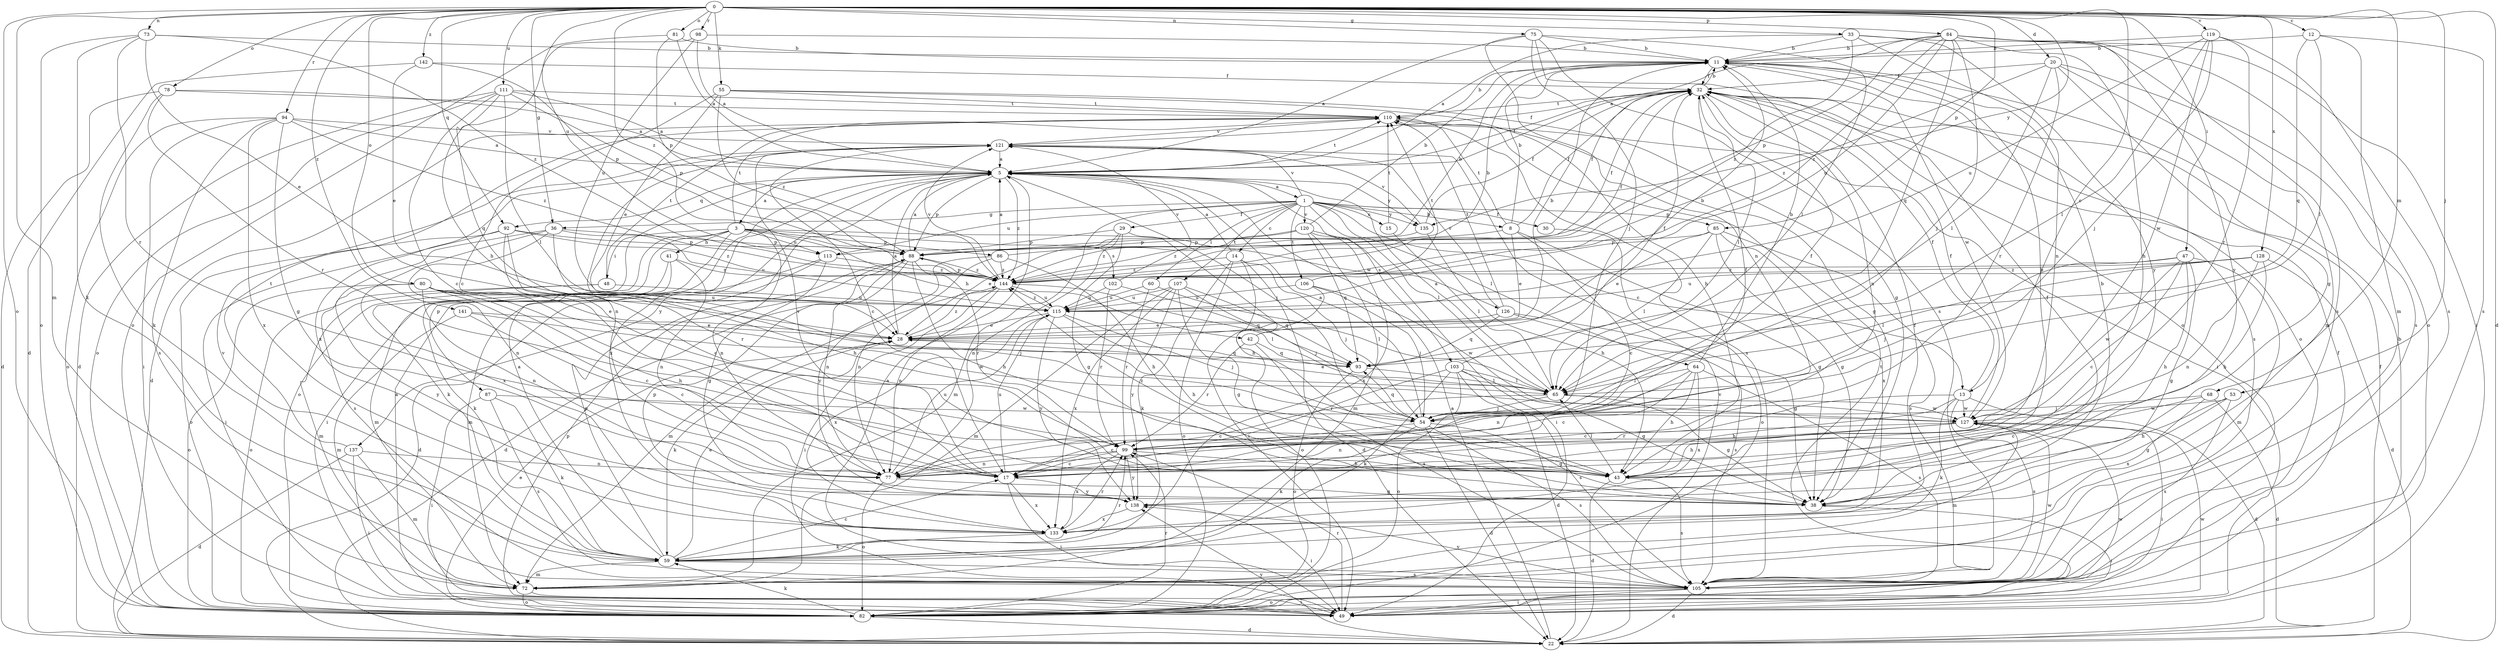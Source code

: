strict digraph  {
0;
1;
3;
5;
8;
11;
12;
13;
14;
15;
17;
20;
22;
28;
29;
30;
32;
33;
36;
38;
41;
42;
43;
47;
48;
49;
53;
54;
55;
59;
60;
64;
65;
68;
72;
73;
75;
77;
78;
80;
81;
82;
84;
85;
86;
87;
88;
92;
93;
94;
98;
99;
102;
103;
105;
106;
107;
110;
111;
113;
115;
119;
120;
121;
126;
127;
128;
133;
135;
137;
138;
141;
142;
144;
0 -> 12  [label=c];
0 -> 13  [label=c];
0 -> 20  [label=d];
0 -> 22  [label=d];
0 -> 33  [label=g];
0 -> 36  [label=g];
0 -> 47  [label=i];
0 -> 53  [label=j];
0 -> 55  [label=k];
0 -> 68  [label=m];
0 -> 72  [label=m];
0 -> 73  [label=n];
0 -> 75  [label=n];
0 -> 78  [label=o];
0 -> 80  [label=o];
0 -> 81  [label=o];
0 -> 82  [label=o];
0 -> 84  [label=p];
0 -> 85  [label=p];
0 -> 92  [label=q];
0 -> 94  [label=r];
0 -> 98  [label=r];
0 -> 111  [label=u];
0 -> 113  [label=u];
0 -> 119  [label=v];
0 -> 128  [label=x];
0 -> 135  [label=y];
0 -> 141  [label=z];
0 -> 142  [label=z];
0 -> 144  [label=z];
1 -> 8  [label=b];
1 -> 13  [label=c];
1 -> 14  [label=c];
1 -> 15  [label=c];
1 -> 29  [label=f];
1 -> 30  [label=f];
1 -> 36  [label=g];
1 -> 60  [label=l];
1 -> 64  [label=l];
1 -> 65  [label=l];
1 -> 72  [label=m];
1 -> 85  [label=p];
1 -> 106  [label=t];
1 -> 107  [label=t];
1 -> 113  [label=u];
1 -> 120  [label=v];
1 -> 121  [label=v];
1 -> 135  [label=y];
3 -> 41  [label=h];
3 -> 42  [label=h];
3 -> 48  [label=i];
3 -> 49  [label=i];
3 -> 59  [label=k];
3 -> 77  [label=n];
3 -> 86  [label=p];
3 -> 87  [label=p];
3 -> 102  [label=s];
3 -> 110  [label=t];
3 -> 113  [label=u];
3 -> 126  [label=w];
5 -> 1  [label=a];
5 -> 3  [label=a];
5 -> 32  [label=f];
5 -> 54  [label=j];
5 -> 82  [label=o];
5 -> 88  [label=p];
5 -> 92  [label=q];
5 -> 103  [label=s];
5 -> 110  [label=t];
5 -> 133  [label=x];
5 -> 135  [label=y];
5 -> 137  [label=y];
5 -> 144  [label=z];
8 -> 11  [label=b];
8 -> 17  [label=c];
8 -> 28  [label=e];
8 -> 32  [label=f];
8 -> 38  [label=g];
8 -> 88  [label=p];
8 -> 110  [label=t];
11 -> 32  [label=f];
11 -> 82  [label=o];
11 -> 127  [label=w];
12 -> 11  [label=b];
12 -> 65  [label=l];
12 -> 72  [label=m];
12 -> 93  [label=q];
12 -> 105  [label=s];
13 -> 17  [label=c];
13 -> 22  [label=d];
13 -> 32  [label=f];
13 -> 43  [label=h];
13 -> 59  [label=k];
13 -> 105  [label=s];
13 -> 127  [label=w];
14 -> 5  [label=a];
14 -> 22  [label=d];
14 -> 49  [label=i];
14 -> 54  [label=j];
14 -> 59  [label=k];
14 -> 82  [label=o];
14 -> 144  [label=z];
15 -> 65  [label=l];
15 -> 110  [label=t];
17 -> 49  [label=i];
17 -> 115  [label=u];
17 -> 121  [label=v];
17 -> 133  [label=x];
17 -> 138  [label=y];
20 -> 32  [label=f];
20 -> 38  [label=g];
20 -> 65  [label=l];
20 -> 72  [label=m];
20 -> 99  [label=r];
20 -> 105  [label=s];
20 -> 144  [label=z];
22 -> 5  [label=a];
22 -> 32  [label=f];
22 -> 121  [label=v];
22 -> 138  [label=y];
28 -> 5  [label=a];
28 -> 11  [label=b];
28 -> 59  [label=k];
28 -> 93  [label=q];
28 -> 144  [label=z];
29 -> 28  [label=e];
29 -> 38  [label=g];
29 -> 43  [label=h];
29 -> 77  [label=n];
29 -> 88  [label=p];
30 -> 32  [label=f];
30 -> 82  [label=o];
32 -> 11  [label=b];
32 -> 65  [label=l];
32 -> 77  [label=n];
32 -> 105  [label=s];
32 -> 110  [label=t];
33 -> 5  [label=a];
33 -> 11  [label=b];
33 -> 77  [label=n];
33 -> 105  [label=s];
33 -> 138  [label=y];
33 -> 144  [label=z];
36 -> 43  [label=h];
36 -> 77  [label=n];
36 -> 88  [label=p];
36 -> 105  [label=s];
36 -> 115  [label=u];
36 -> 133  [label=x];
38 -> 11  [label=b];
38 -> 32  [label=f];
38 -> 49  [label=i];
41 -> 59  [label=k];
41 -> 72  [label=m];
41 -> 77  [label=n];
41 -> 144  [label=z];
42 -> 11  [label=b];
42 -> 93  [label=q];
42 -> 99  [label=r];
42 -> 105  [label=s];
43 -> 11  [label=b];
43 -> 22  [label=d];
43 -> 65  [label=l];
43 -> 105  [label=s];
43 -> 144  [label=z];
47 -> 17  [label=c];
47 -> 38  [label=g];
47 -> 43  [label=h];
47 -> 54  [label=j];
47 -> 72  [label=m];
47 -> 127  [label=w];
47 -> 144  [label=z];
48 -> 72  [label=m];
48 -> 82  [label=o];
48 -> 110  [label=t];
48 -> 115  [label=u];
49 -> 11  [label=b];
49 -> 88  [label=p];
49 -> 99  [label=r];
49 -> 110  [label=t];
49 -> 127  [label=w];
53 -> 38  [label=g];
53 -> 43  [label=h];
53 -> 105  [label=s];
53 -> 127  [label=w];
54 -> 5  [label=a];
54 -> 17  [label=c];
54 -> 22  [label=d];
54 -> 32  [label=f];
54 -> 38  [label=g];
54 -> 59  [label=k];
54 -> 93  [label=q];
54 -> 105  [label=s];
55 -> 17  [label=c];
55 -> 28  [label=e];
55 -> 38  [label=g];
55 -> 43  [label=h];
55 -> 110  [label=t];
55 -> 144  [label=z];
59 -> 5  [label=a];
59 -> 17  [label=c];
59 -> 28  [label=e];
59 -> 32  [label=f];
59 -> 72  [label=m];
59 -> 88  [label=p];
59 -> 99  [label=r];
59 -> 105  [label=s];
59 -> 121  [label=v];
60 -> 65  [label=l];
60 -> 99  [label=r];
60 -> 115  [label=u];
64 -> 11  [label=b];
64 -> 17  [label=c];
64 -> 43  [label=h];
64 -> 65  [label=l];
64 -> 77  [label=n];
64 -> 105  [label=s];
64 -> 133  [label=x];
65 -> 5  [label=a];
65 -> 17  [label=c];
65 -> 28  [label=e];
65 -> 38  [label=g];
65 -> 54  [label=j];
65 -> 127  [label=w];
68 -> 17  [label=c];
68 -> 22  [label=d];
68 -> 54  [label=j];
68 -> 133  [label=x];
72 -> 49  [label=i];
72 -> 82  [label=o];
73 -> 11  [label=b];
73 -> 28  [label=e];
73 -> 59  [label=k];
73 -> 82  [label=o];
73 -> 99  [label=r];
73 -> 144  [label=z];
75 -> 5  [label=a];
75 -> 11  [label=b];
75 -> 54  [label=j];
75 -> 65  [label=l];
75 -> 77  [label=n];
75 -> 82  [label=o];
75 -> 105  [label=s];
77 -> 38  [label=g];
77 -> 82  [label=o];
77 -> 115  [label=u];
78 -> 5  [label=a];
78 -> 22  [label=d];
78 -> 59  [label=k];
78 -> 99  [label=r];
78 -> 110  [label=t];
80 -> 17  [label=c];
80 -> 28  [label=e];
80 -> 43  [label=h];
80 -> 54  [label=j];
80 -> 77  [label=n];
80 -> 82  [label=o];
80 -> 115  [label=u];
80 -> 138  [label=y];
81 -> 5  [label=a];
81 -> 11  [label=b];
81 -> 82  [label=o];
81 -> 88  [label=p];
82 -> 5  [label=a];
82 -> 22  [label=d];
82 -> 28  [label=e];
82 -> 32  [label=f];
82 -> 59  [label=k];
82 -> 99  [label=r];
82 -> 127  [label=w];
84 -> 5  [label=a];
84 -> 11  [label=b];
84 -> 43  [label=h];
84 -> 49  [label=i];
84 -> 54  [label=j];
84 -> 82  [label=o];
84 -> 88  [label=p];
84 -> 93  [label=q];
84 -> 115  [label=u];
84 -> 138  [label=y];
84 -> 144  [label=z];
85 -> 28  [label=e];
85 -> 38  [label=g];
85 -> 65  [label=l];
85 -> 88  [label=p];
85 -> 105  [label=s];
85 -> 133  [label=x];
86 -> 5  [label=a];
86 -> 32  [label=f];
86 -> 43  [label=h];
86 -> 77  [label=n];
86 -> 138  [label=y];
86 -> 144  [label=z];
87 -> 49  [label=i];
87 -> 59  [label=k];
87 -> 105  [label=s];
87 -> 127  [label=w];
88 -> 5  [label=a];
88 -> 22  [label=d];
88 -> 43  [label=h];
88 -> 77  [label=n];
88 -> 99  [label=r];
88 -> 144  [label=z];
92 -> 17  [label=c];
92 -> 49  [label=i];
92 -> 82  [label=o];
92 -> 88  [label=p];
92 -> 99  [label=r];
92 -> 144  [label=z];
93 -> 65  [label=l];
93 -> 82  [label=o];
94 -> 5  [label=a];
94 -> 38  [label=g];
94 -> 49  [label=i];
94 -> 82  [label=o];
94 -> 105  [label=s];
94 -> 121  [label=v];
94 -> 133  [label=x];
94 -> 144  [label=z];
98 -> 5  [label=a];
98 -> 11  [label=b];
98 -> 43  [label=h];
98 -> 115  [label=u];
99 -> 17  [label=c];
99 -> 32  [label=f];
99 -> 43  [label=h];
99 -> 77  [label=n];
99 -> 133  [label=x];
99 -> 138  [label=y];
102 -> 93  [label=q];
102 -> 99  [label=r];
102 -> 115  [label=u];
102 -> 121  [label=v];
103 -> 22  [label=d];
103 -> 32  [label=f];
103 -> 38  [label=g];
103 -> 59  [label=k];
103 -> 65  [label=l];
103 -> 82  [label=o];
103 -> 99  [label=r];
103 -> 105  [label=s];
105 -> 5  [label=a];
105 -> 22  [label=d];
105 -> 49  [label=i];
105 -> 82  [label=o];
105 -> 127  [label=w];
105 -> 138  [label=y];
106 -> 54  [label=j];
106 -> 82  [label=o];
106 -> 110  [label=t];
106 -> 115  [label=u];
106 -> 127  [label=w];
107 -> 38  [label=g];
107 -> 54  [label=j];
107 -> 72  [label=m];
107 -> 93  [label=q];
107 -> 115  [label=u];
107 -> 133  [label=x];
107 -> 138  [label=y];
110 -> 11  [label=b];
110 -> 22  [label=d];
110 -> 38  [label=g];
110 -> 49  [label=i];
110 -> 105  [label=s];
110 -> 121  [label=v];
111 -> 5  [label=a];
111 -> 17  [label=c];
111 -> 22  [label=d];
111 -> 65  [label=l];
111 -> 82  [label=o];
111 -> 88  [label=p];
111 -> 93  [label=q];
111 -> 110  [label=t];
113 -> 11  [label=b];
113 -> 22  [label=d];
113 -> 38  [label=g];
113 -> 72  [label=m];
113 -> 144  [label=z];
115 -> 28  [label=e];
115 -> 43  [label=h];
115 -> 54  [label=j];
115 -> 133  [label=x];
115 -> 138  [label=y];
115 -> 144  [label=z];
119 -> 11  [label=b];
119 -> 54  [label=j];
119 -> 65  [label=l];
119 -> 99  [label=r];
119 -> 105  [label=s];
119 -> 115  [label=u];
119 -> 127  [label=w];
120 -> 11  [label=b];
120 -> 49  [label=i];
120 -> 72  [label=m];
120 -> 88  [label=p];
120 -> 93  [label=q];
120 -> 133  [label=x];
120 -> 144  [label=z];
121 -> 5  [label=a];
121 -> 17  [label=c];
121 -> 32  [label=f];
121 -> 77  [label=n];
121 -> 133  [label=x];
126 -> 28  [label=e];
126 -> 38  [label=g];
126 -> 93  [label=q];
126 -> 105  [label=s];
126 -> 110  [label=t];
126 -> 121  [label=v];
127 -> 32  [label=f];
127 -> 43  [label=h];
127 -> 49  [label=i];
127 -> 72  [label=m];
127 -> 77  [label=n];
127 -> 99  [label=r];
128 -> 22  [label=d];
128 -> 43  [label=h];
128 -> 65  [label=l];
128 -> 77  [label=n];
128 -> 115  [label=u];
128 -> 144  [label=z];
133 -> 59  [label=k];
133 -> 88  [label=p];
133 -> 99  [label=r];
135 -> 32  [label=f];
135 -> 43  [label=h];
135 -> 121  [label=v];
135 -> 144  [label=z];
137 -> 22  [label=d];
137 -> 49  [label=i];
137 -> 72  [label=m];
137 -> 77  [label=n];
137 -> 110  [label=t];
138 -> 49  [label=i];
138 -> 133  [label=x];
141 -> 17  [label=c];
141 -> 28  [label=e];
141 -> 72  [label=m];
141 -> 127  [label=w];
142 -> 22  [label=d];
142 -> 28  [label=e];
142 -> 32  [label=f];
142 -> 88  [label=p];
144 -> 11  [label=b];
144 -> 32  [label=f];
144 -> 49  [label=i];
144 -> 65  [label=l];
144 -> 72  [label=m];
144 -> 77  [label=n];
144 -> 88  [label=p];
144 -> 115  [label=u];
144 -> 121  [label=v];
}
